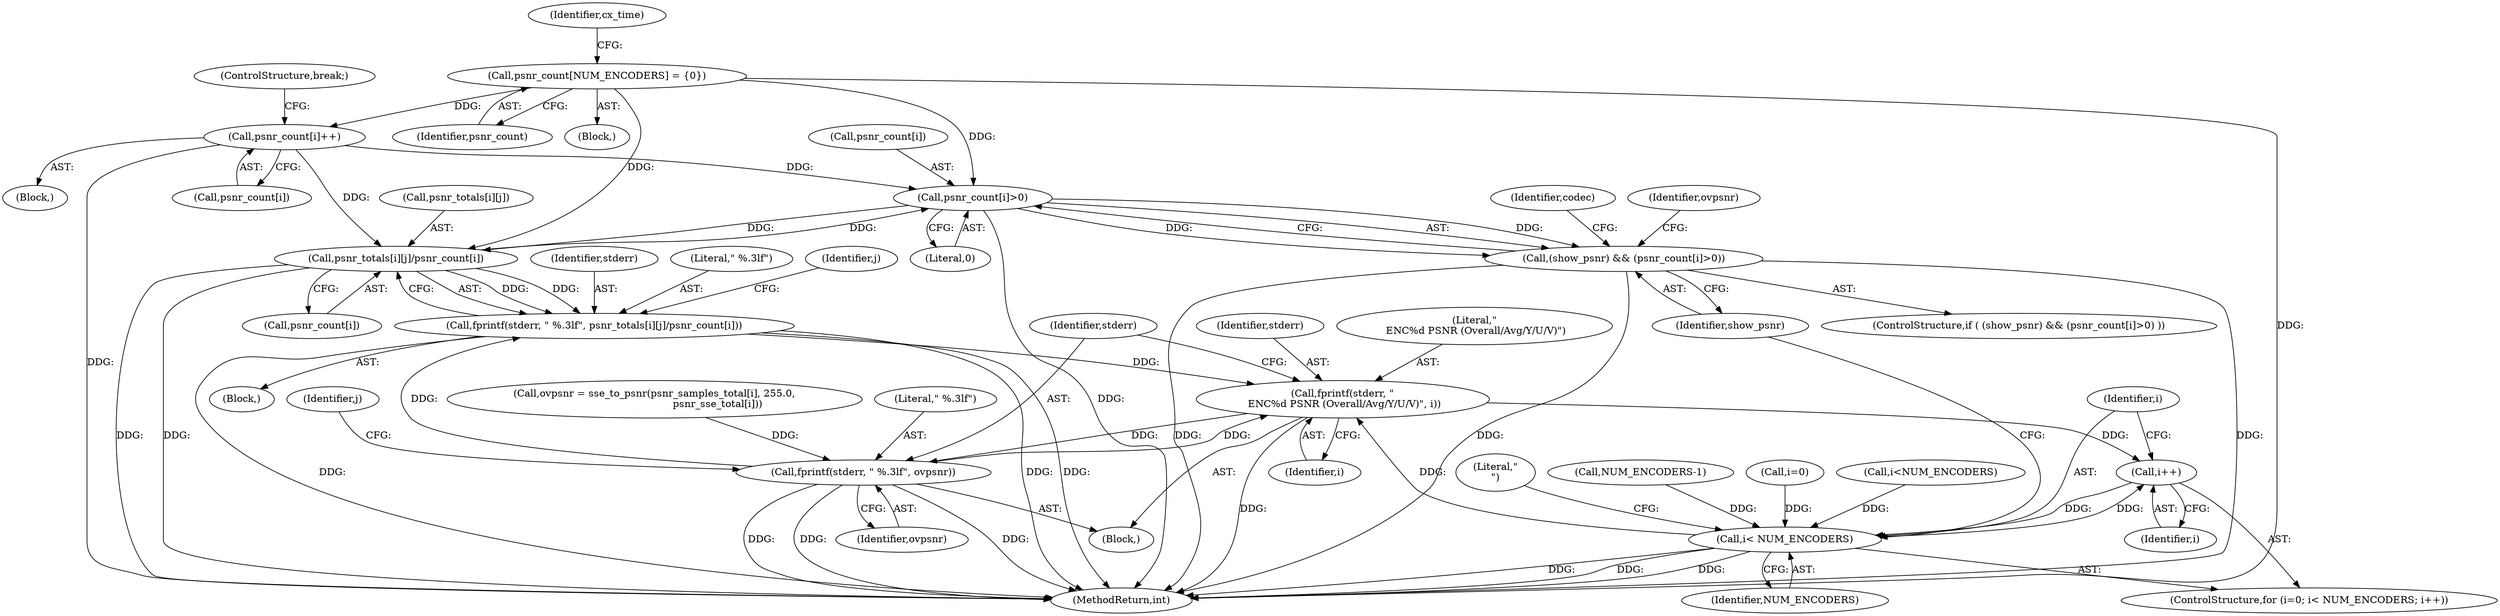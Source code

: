 digraph "0_Android_5a9753fca56f0eeb9f61e342b2fccffc364f9426_22@array" {
"1001633" [label="(Call,psnr_count[i]>0)"];
"1001672" [label="(Call,psnr_totals[i][j]/psnr_count[i])"];
"1001633" [label="(Call,psnr_count[i]>0)"];
"1001558" [label="(Call,psnr_count[i]++)"];
"1000201" [label="(Call,psnr_count[NUM_ENCODERS] = {0})"];
"1001631" [label="(Call,(show_psnr) && (psnr_count[i]>0))"];
"1001669" [label="(Call,fprintf(stderr, \" %.3lf\", psnr_totals[i][j]/psnr_count[i]))"];
"1001651" [label="(Call,fprintf(stderr, \"\n ENC%d PSNR (Overall/Avg/Y/U/V)\", i))"];
"1001627" [label="(Call,i++)"];
"1001624" [label="(Call,i< NUM_ENCODERS)"];
"1001655" [label="(Call,fprintf(stderr, \" %.3lf\", ovpsnr))"];
"1001632" [label="(Identifier,show_psnr)"];
"1001685" [label="(Identifier,codec)"];
"1001671" [label="(Literal,\" %.3lf\")"];
"1000205" [label="(Identifier,cx_time)"];
"1001672" [label="(Call,psnr_totals[i][j]/psnr_count[i])"];
"1001624" [label="(Call,i< NUM_ENCODERS)"];
"1001626" [label="(Identifier,NUM_ENCODERS)"];
"1001667" [label="(Identifier,j)"];
"1001562" [label="(ControlStructure,break;)"];
"1001652" [label="(Identifier,stderr)"];
"1001642" [label="(Identifier,ovpsnr)"];
"1001658" [label="(Identifier,ovpsnr)"];
"1001656" [label="(Identifier,stderr)"];
"1001628" [label="(Identifier,i)"];
"1001668" [label="(Block,)"];
"1001728" [label="(Literal,\"\n\")"];
"1001627" [label="(Call,i++)"];
"1000201" [label="(Call,psnr_count[NUM_ENCODERS] = {0})"];
"1001625" [label="(Identifier,i)"];
"1001654" [label="(Identifier,i)"];
"1001442" [label="(Call,NUM_ENCODERS-1)"];
"1001661" [label="(Identifier,j)"];
"1001620" [label="(ControlStructure,for (i=0; i< NUM_ENCODERS; i++))"];
"1001638" [label="(Block,)"];
"1001634" [label="(Call,psnr_count[i])"];
"1001630" [label="(ControlStructure,if ( (show_psnr) && (psnr_count[i]>0) ))"];
"1001641" [label="(Call,ovpsnr = sse_to_psnr(psnr_samples_total[i], 255.0,\n                                        psnr_sse_total[i]))"];
"1001633" [label="(Call,psnr_count[i]>0)"];
"1000202" [label="(Identifier,psnr_count)"];
"1001678" [label="(Call,psnr_count[i])"];
"1001655" [label="(Call,fprintf(stderr, \" %.3lf\", ovpsnr))"];
"1001673" [label="(Call,psnr_totals[i][j])"];
"1001559" [label="(Call,psnr_count[i])"];
"1001731" [label="(MethodReturn,int)"];
"1000149" [label="(Block,)"];
"1001621" [label="(Call,i=0)"];
"1001657" [label="(Literal,\" %.3lf\")"];
"1001637" [label="(Literal,0)"];
"1001516" [label="(Block,)"];
"1001651" [label="(Call,fprintf(stderr, \"\n ENC%d PSNR (Overall/Avg/Y/U/V)\", i))"];
"1001631" [label="(Call,(show_psnr) && (psnr_count[i]>0))"];
"1001670" [label="(Identifier,stderr)"];
"1001066" [label="(Call,i<NUM_ENCODERS)"];
"1001653" [label="(Literal,\"\n ENC%d PSNR (Overall/Avg/Y/U/V)\")"];
"1001669" [label="(Call,fprintf(stderr, \" %.3lf\", psnr_totals[i][j]/psnr_count[i]))"];
"1001558" [label="(Call,psnr_count[i]++)"];
"1001633" -> "1001631"  [label="AST: "];
"1001633" -> "1001637"  [label="CFG: "];
"1001634" -> "1001633"  [label="AST: "];
"1001637" -> "1001633"  [label="AST: "];
"1001631" -> "1001633"  [label="CFG: "];
"1001633" -> "1001731"  [label="DDG: "];
"1001633" -> "1001631"  [label="DDG: "];
"1001633" -> "1001631"  [label="DDG: "];
"1001672" -> "1001633"  [label="DDG: "];
"1001558" -> "1001633"  [label="DDG: "];
"1000201" -> "1001633"  [label="DDG: "];
"1001633" -> "1001672"  [label="DDG: "];
"1001672" -> "1001669"  [label="AST: "];
"1001672" -> "1001678"  [label="CFG: "];
"1001673" -> "1001672"  [label="AST: "];
"1001678" -> "1001672"  [label="AST: "];
"1001669" -> "1001672"  [label="CFG: "];
"1001672" -> "1001731"  [label="DDG: "];
"1001672" -> "1001731"  [label="DDG: "];
"1001672" -> "1001669"  [label="DDG: "];
"1001672" -> "1001669"  [label="DDG: "];
"1001558" -> "1001672"  [label="DDG: "];
"1000201" -> "1001672"  [label="DDG: "];
"1001558" -> "1001516"  [label="AST: "];
"1001558" -> "1001559"  [label="CFG: "];
"1001559" -> "1001558"  [label="AST: "];
"1001562" -> "1001558"  [label="CFG: "];
"1001558" -> "1001731"  [label="DDG: "];
"1000201" -> "1001558"  [label="DDG: "];
"1000201" -> "1000149"  [label="AST: "];
"1000201" -> "1000202"  [label="CFG: "];
"1000202" -> "1000201"  [label="AST: "];
"1000205" -> "1000201"  [label="CFG: "];
"1000201" -> "1001731"  [label="DDG: "];
"1001631" -> "1001630"  [label="AST: "];
"1001631" -> "1001632"  [label="CFG: "];
"1001632" -> "1001631"  [label="AST: "];
"1001642" -> "1001631"  [label="CFG: "];
"1001685" -> "1001631"  [label="CFG: "];
"1001631" -> "1001731"  [label="DDG: "];
"1001631" -> "1001731"  [label="DDG: "];
"1001631" -> "1001731"  [label="DDG: "];
"1001669" -> "1001668"  [label="AST: "];
"1001670" -> "1001669"  [label="AST: "];
"1001671" -> "1001669"  [label="AST: "];
"1001667" -> "1001669"  [label="CFG: "];
"1001669" -> "1001731"  [label="DDG: "];
"1001669" -> "1001731"  [label="DDG: "];
"1001669" -> "1001731"  [label="DDG: "];
"1001669" -> "1001651"  [label="DDG: "];
"1001655" -> "1001669"  [label="DDG: "];
"1001651" -> "1001638"  [label="AST: "];
"1001651" -> "1001654"  [label="CFG: "];
"1001652" -> "1001651"  [label="AST: "];
"1001653" -> "1001651"  [label="AST: "];
"1001654" -> "1001651"  [label="AST: "];
"1001656" -> "1001651"  [label="CFG: "];
"1001651" -> "1001731"  [label="DDG: "];
"1001651" -> "1001627"  [label="DDG: "];
"1001655" -> "1001651"  [label="DDG: "];
"1001624" -> "1001651"  [label="DDG: "];
"1001651" -> "1001655"  [label="DDG: "];
"1001627" -> "1001620"  [label="AST: "];
"1001627" -> "1001628"  [label="CFG: "];
"1001628" -> "1001627"  [label="AST: "];
"1001625" -> "1001627"  [label="CFG: "];
"1001627" -> "1001624"  [label="DDG: "];
"1001624" -> "1001627"  [label="DDG: "];
"1001624" -> "1001620"  [label="AST: "];
"1001624" -> "1001626"  [label="CFG: "];
"1001625" -> "1001624"  [label="AST: "];
"1001626" -> "1001624"  [label="AST: "];
"1001632" -> "1001624"  [label="CFG: "];
"1001728" -> "1001624"  [label="CFG: "];
"1001624" -> "1001731"  [label="DDG: "];
"1001624" -> "1001731"  [label="DDG: "];
"1001624" -> "1001731"  [label="DDG: "];
"1001621" -> "1001624"  [label="DDG: "];
"1001066" -> "1001624"  [label="DDG: "];
"1001442" -> "1001624"  [label="DDG: "];
"1001655" -> "1001638"  [label="AST: "];
"1001655" -> "1001658"  [label="CFG: "];
"1001656" -> "1001655"  [label="AST: "];
"1001657" -> "1001655"  [label="AST: "];
"1001658" -> "1001655"  [label="AST: "];
"1001661" -> "1001655"  [label="CFG: "];
"1001655" -> "1001731"  [label="DDG: "];
"1001655" -> "1001731"  [label="DDG: "];
"1001655" -> "1001731"  [label="DDG: "];
"1001641" -> "1001655"  [label="DDG: "];
}

